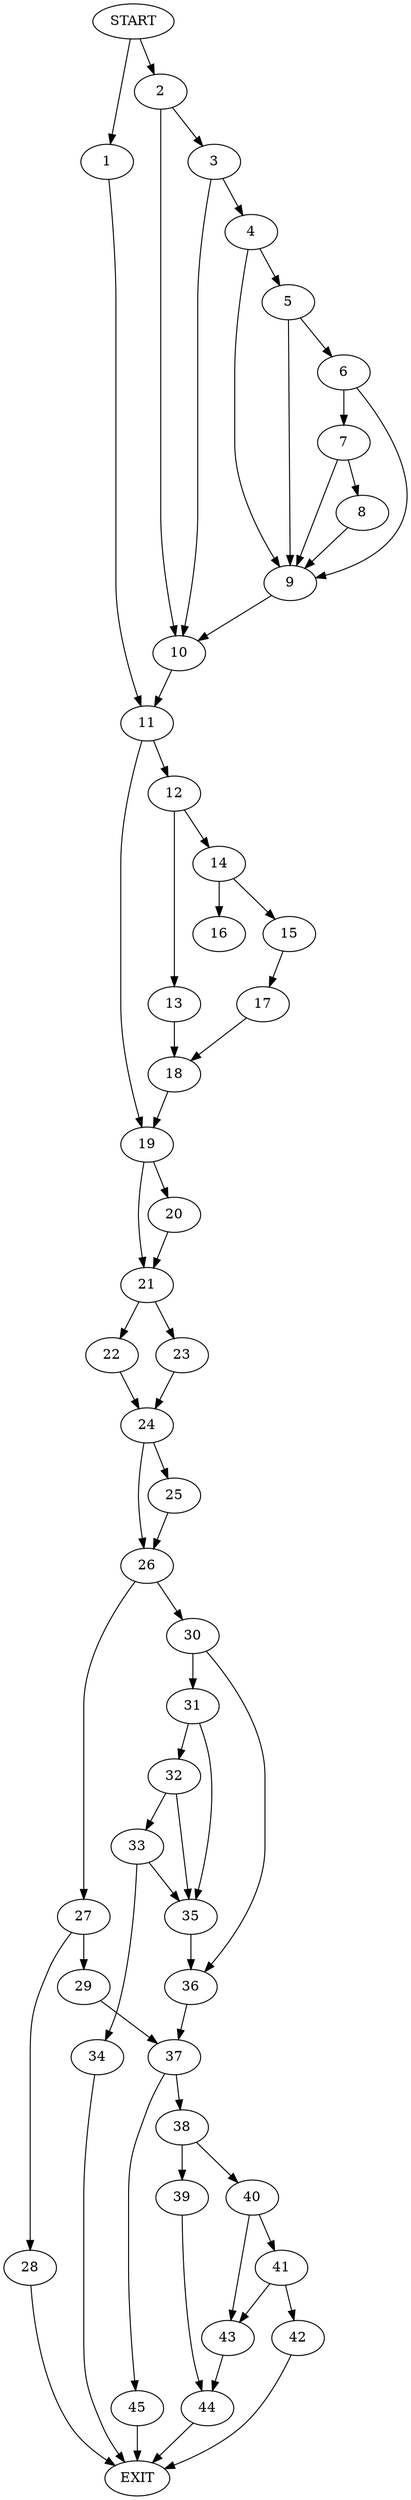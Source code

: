digraph { 
0 [label="START"];
1;
2;
3;
4;
5;
6;
7;
8;
9;
10;
11;
12;
13;
14;
15;
16;
17;
18;
19;
20;
21;
22;
23;
24;
25;
26;
27;
28;
29;
30;
31;
32;
33;
34;
35;
36;
37;
38;
39;
40;
41;
42;
43;
44;
45;
46[label="EXIT"];
0 -> 1;
0 -> 2;
1 -> 11;
2 -> 10;
2 -> 3;
3 -> 10;
3 -> 4;
4 -> 5;
4 -> 9;
5 -> 6;
5 -> 9;
6 -> 7;
6 -> 9;
7 -> 8;
7 -> 9;
8 -> 9;
9 -> 10;
10 -> 11;
11 -> 12;
11 -> 19;
12 -> 13;
12 -> 14;
13 -> 18;
14 -> 15;
14 -> 16;
15 -> 17;
17 -> 18;
18 -> 19;
19 -> 20;
19 -> 21;
20 -> 21;
21 -> 22;
21 -> 23;
22 -> 24;
23 -> 24;
24 -> 25;
24 -> 26;
25 -> 26;
26 -> 27;
26 -> 30;
27 -> 28;
27 -> 29;
28 -> 46;
29 -> 37;
30 -> 31;
30 -> 36;
31 -> 35;
31 -> 32;
32 -> 33;
32 -> 35;
33 -> 34;
33 -> 35;
34 -> 46;
35 -> 36;
36 -> 37;
37 -> 45;
37 -> 38;
38 -> 39;
38 -> 40;
39 -> 44;
40 -> 41;
40 -> 43;
41 -> 42;
41 -> 43;
42 -> 46;
43 -> 44;
44 -> 46;
45 -> 46;
}